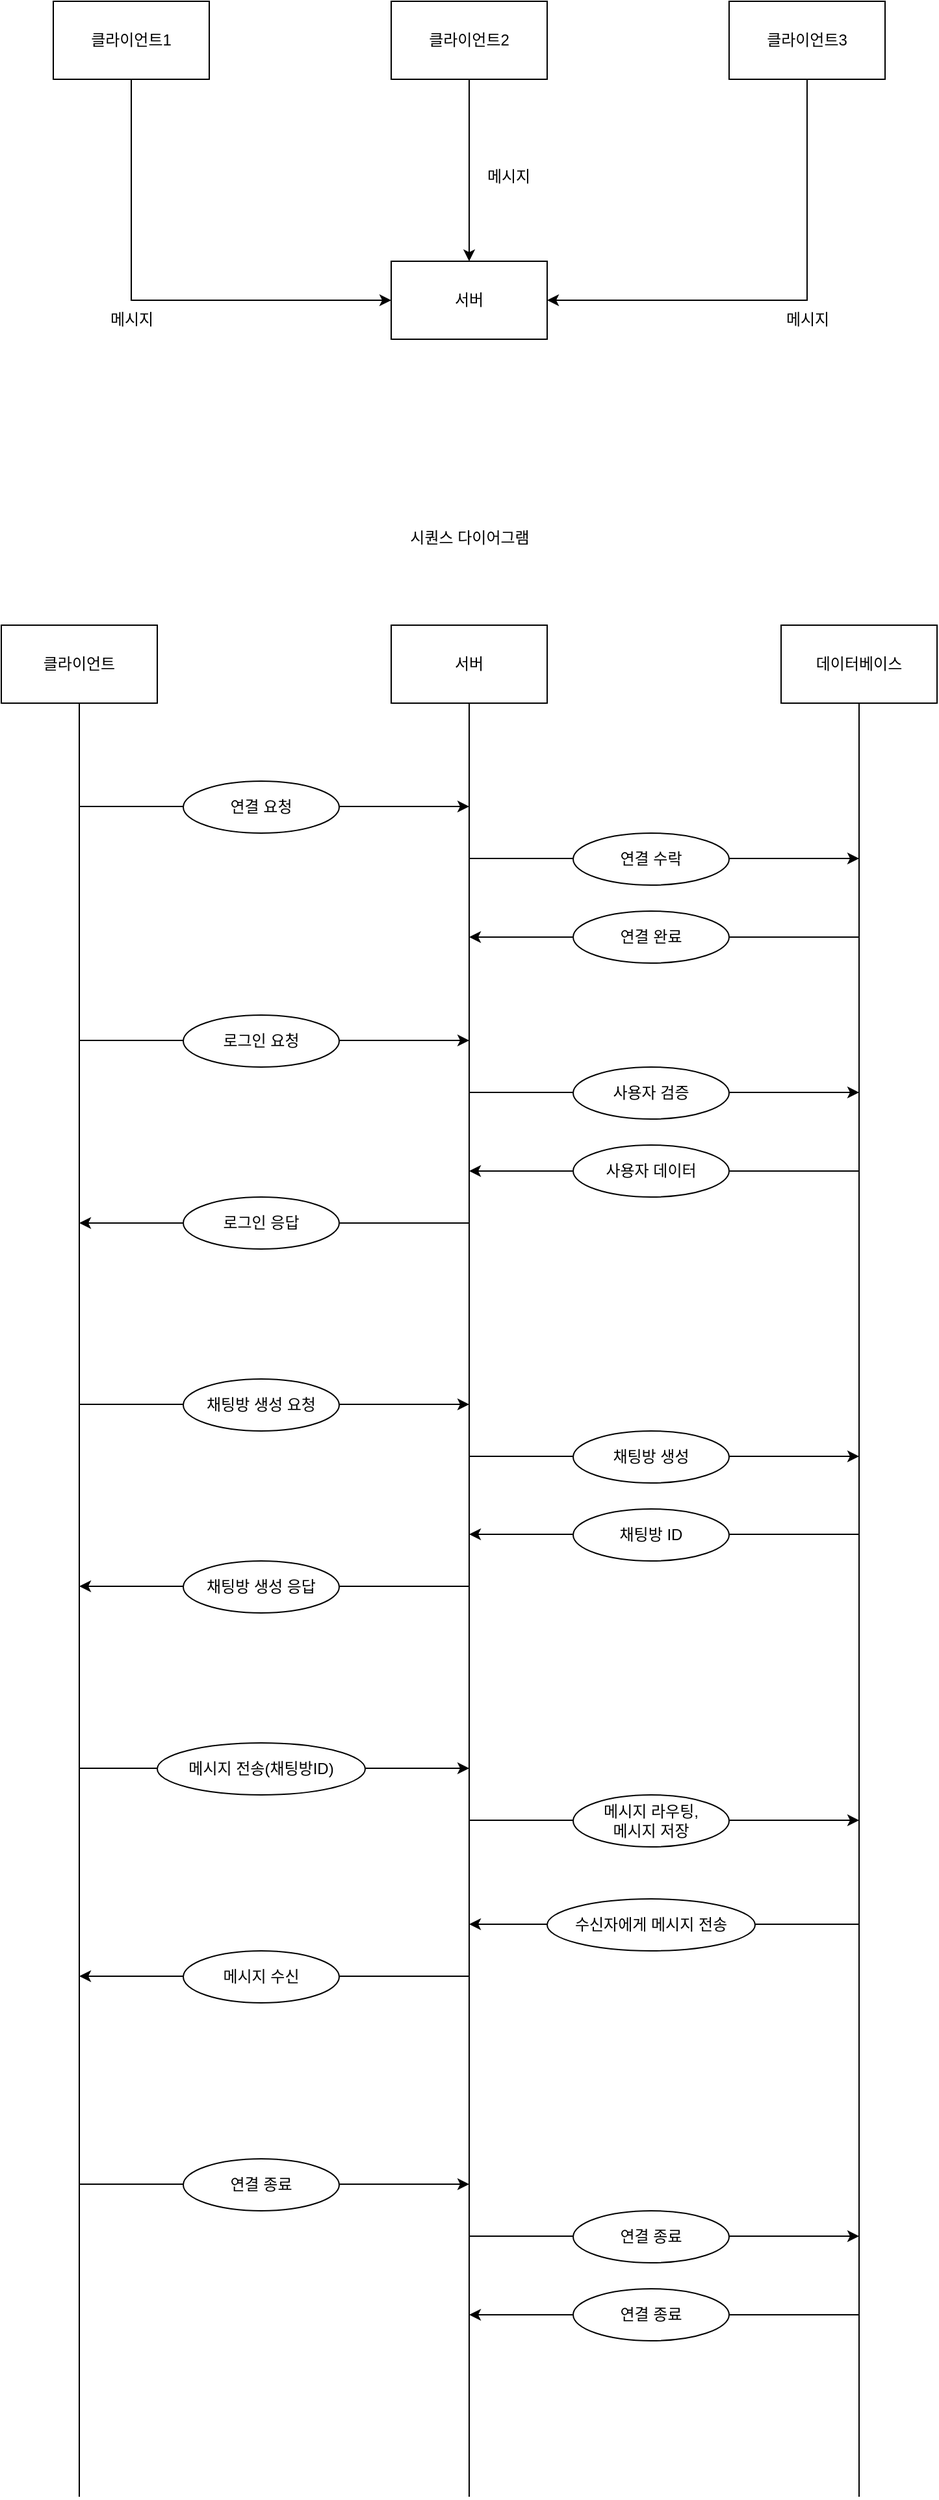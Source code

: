 <mxfile version="24.7.8">
  <diagram name="페이지-1" id="5Nco7DbLIY9qKy2n7g9x">
    <mxGraphModel dx="1434" dy="738" grid="1" gridSize="10" guides="1" tooltips="1" connect="1" arrows="1" fold="1" page="1" pageScale="1" pageWidth="827" pageHeight="1169" math="0" shadow="0">
      <root>
        <mxCell id="0" />
        <mxCell id="1" parent="0" />
        <mxCell id="mQip_7yPlVIr9bpcAe75-52" value="" style="endArrow=classic;html=1;rounded=0;" edge="1" parent="1">
          <mxGeometry width="50" height="50" relative="1" as="geometry">
            <mxPoint x="700" y="1860" as="sourcePoint" />
            <mxPoint x="400" y="1860" as="targetPoint" />
          </mxGeometry>
        </mxCell>
        <mxCell id="mQip_7yPlVIr9bpcAe75-17" value="" style="endArrow=classic;html=1;rounded=0;" edge="1" parent="1">
          <mxGeometry width="50" height="50" relative="1" as="geometry">
            <mxPoint x="700" y="800" as="sourcePoint" />
            <mxPoint x="400" y="800" as="targetPoint" />
          </mxGeometry>
        </mxCell>
        <mxCell id="mQip_7yPlVIr9bpcAe75-8" value="" style="endArrow=classic;html=1;rounded=0;" edge="1" parent="1">
          <mxGeometry width="50" height="50" relative="1" as="geometry">
            <mxPoint x="100" y="699.5" as="sourcePoint" />
            <mxPoint x="400" y="699.5" as="targetPoint" />
          </mxGeometry>
        </mxCell>
        <mxCell id="blTJPh1M88m8MIHzCtPk-1" value="서버" style="rounded=0;whiteSpace=wrap;html=1;" parent="1" vertex="1">
          <mxGeometry x="340" y="280" width="120" height="60" as="geometry" />
        </mxCell>
        <mxCell id="blTJPh1M88m8MIHzCtPk-5" style="edgeStyle=orthogonalEdgeStyle;rounded=0;orthogonalLoop=1;jettySize=auto;html=1;exitX=0.5;exitY=1;exitDx=0;exitDy=0;entryX=0;entryY=0.5;entryDx=0;entryDy=0;" parent="1" source="blTJPh1M88m8MIHzCtPk-2" target="blTJPh1M88m8MIHzCtPk-1" edge="1">
          <mxGeometry relative="1" as="geometry" />
        </mxCell>
        <mxCell id="blTJPh1M88m8MIHzCtPk-2" value="클라이언트1" style="rounded=0;whiteSpace=wrap;html=1;" parent="1" vertex="1">
          <mxGeometry x="80" y="80" width="120" height="60" as="geometry" />
        </mxCell>
        <mxCell id="blTJPh1M88m8MIHzCtPk-6" style="edgeStyle=orthogonalEdgeStyle;rounded=0;orthogonalLoop=1;jettySize=auto;html=1;exitX=0.5;exitY=1;exitDx=0;exitDy=0;entryX=0.5;entryY=0;entryDx=0;entryDy=0;" parent="1" source="blTJPh1M88m8MIHzCtPk-3" target="blTJPh1M88m8MIHzCtPk-1" edge="1">
          <mxGeometry relative="1" as="geometry" />
        </mxCell>
        <mxCell id="blTJPh1M88m8MIHzCtPk-3" value="클라이언트2" style="rounded=0;whiteSpace=wrap;html=1;" parent="1" vertex="1">
          <mxGeometry x="340" y="80" width="120" height="60" as="geometry" />
        </mxCell>
        <mxCell id="blTJPh1M88m8MIHzCtPk-7" style="edgeStyle=orthogonalEdgeStyle;rounded=0;orthogonalLoop=1;jettySize=auto;html=1;exitX=0.5;exitY=1;exitDx=0;exitDy=0;entryX=1;entryY=0.5;entryDx=0;entryDy=0;" parent="1" source="blTJPh1M88m8MIHzCtPk-4" target="blTJPh1M88m8MIHzCtPk-1" edge="1">
          <mxGeometry relative="1" as="geometry" />
        </mxCell>
        <mxCell id="blTJPh1M88m8MIHzCtPk-4" value="클라이언트3" style="rounded=0;whiteSpace=wrap;html=1;" parent="1" vertex="1">
          <mxGeometry x="600" y="80" width="120" height="60" as="geometry" />
        </mxCell>
        <mxCell id="blTJPh1M88m8MIHzCtPk-13" value="메시지" style="text;html=1;align=center;verticalAlign=middle;resizable=0;points=[];autosize=1;strokeColor=none;fillColor=none;" parent="1" vertex="1">
          <mxGeometry x="630" y="310" width="60" height="30" as="geometry" />
        </mxCell>
        <mxCell id="blTJPh1M88m8MIHzCtPk-14" value="메시지" style="text;html=1;align=center;verticalAlign=middle;resizable=0;points=[];autosize=1;strokeColor=none;fillColor=none;" parent="1" vertex="1">
          <mxGeometry x="110" y="310" width="60" height="30" as="geometry" />
        </mxCell>
        <mxCell id="blTJPh1M88m8MIHzCtPk-15" value="메시지" style="text;html=1;align=center;verticalAlign=middle;resizable=0;points=[];autosize=1;strokeColor=none;fillColor=none;" parent="1" vertex="1">
          <mxGeometry x="400" y="200" width="60" height="30" as="geometry" />
        </mxCell>
        <mxCell id="mQip_7yPlVIr9bpcAe75-1" value="클라이언트" style="rounded=0;whiteSpace=wrap;html=1;" vertex="1" parent="1">
          <mxGeometry x="40" y="560" width="120" height="60" as="geometry" />
        </mxCell>
        <mxCell id="mQip_7yPlVIr9bpcAe75-2" value="데이터베이스" style="rounded=0;whiteSpace=wrap;html=1;" vertex="1" parent="1">
          <mxGeometry x="640" y="560" width="120" height="60" as="geometry" />
        </mxCell>
        <mxCell id="mQip_7yPlVIr9bpcAe75-3" value="서버" style="rounded=0;whiteSpace=wrap;html=1;" vertex="1" parent="1">
          <mxGeometry x="340" y="560" width="120" height="60" as="geometry" />
        </mxCell>
        <mxCell id="mQip_7yPlVIr9bpcAe75-4" value="시퀀스 다이어그램" style="text;html=1;align=center;verticalAlign=middle;resizable=0;points=[];autosize=1;strokeColor=none;fillColor=none;" vertex="1" parent="1">
          <mxGeometry x="340" y="478" width="120" height="30" as="geometry" />
        </mxCell>
        <mxCell id="mQip_7yPlVIr9bpcAe75-5" value="" style="endArrow=none;html=1;rounded=0;entryX=0.5;entryY=1;entryDx=0;entryDy=0;" edge="1" parent="1" target="mQip_7yPlVIr9bpcAe75-1">
          <mxGeometry width="50" height="50" relative="1" as="geometry">
            <mxPoint x="100" y="2000" as="sourcePoint" />
            <mxPoint x="440" y="760" as="targetPoint" />
          </mxGeometry>
        </mxCell>
        <mxCell id="mQip_7yPlVIr9bpcAe75-6" value="" style="endArrow=none;html=1;rounded=0;entryX=0.5;entryY=1;entryDx=0;entryDy=0;" edge="1" parent="1" target="mQip_7yPlVIr9bpcAe75-3">
          <mxGeometry width="50" height="50" relative="1" as="geometry">
            <mxPoint x="400" y="2000" as="sourcePoint" />
            <mxPoint x="440" y="670" as="targetPoint" />
          </mxGeometry>
        </mxCell>
        <mxCell id="mQip_7yPlVIr9bpcAe75-7" value="" style="endArrow=none;html=1;rounded=0;entryX=0.5;entryY=1;entryDx=0;entryDy=0;" edge="1" parent="1" target="mQip_7yPlVIr9bpcAe75-2">
          <mxGeometry width="50" height="50" relative="1" as="geometry">
            <mxPoint x="700" y="2000" as="sourcePoint" />
            <mxPoint x="670" y="670" as="targetPoint" />
          </mxGeometry>
        </mxCell>
        <mxCell id="mQip_7yPlVIr9bpcAe75-12" value="연결 요청" style="ellipse;whiteSpace=wrap;html=1;" vertex="1" parent="1">
          <mxGeometry x="180" y="680" width="120" height="40" as="geometry" />
        </mxCell>
        <mxCell id="mQip_7yPlVIr9bpcAe75-14" value="" style="endArrow=classic;html=1;rounded=0;" edge="1" parent="1">
          <mxGeometry width="50" height="50" relative="1" as="geometry">
            <mxPoint x="400" y="739.5" as="sourcePoint" />
            <mxPoint x="700" y="739.5" as="targetPoint" />
          </mxGeometry>
        </mxCell>
        <mxCell id="mQip_7yPlVIr9bpcAe75-15" value="연결 수락" style="ellipse;whiteSpace=wrap;html=1;" vertex="1" parent="1">
          <mxGeometry x="480" y="720" width="120" height="40" as="geometry" />
        </mxCell>
        <mxCell id="mQip_7yPlVIr9bpcAe75-16" value="연결 완료" style="ellipse;whiteSpace=wrap;html=1;" vertex="1" parent="1">
          <mxGeometry x="480" y="780" width="120" height="40" as="geometry" />
        </mxCell>
        <mxCell id="mQip_7yPlVIr9bpcAe75-21" value="" style="endArrow=classic;html=1;rounded=0;" edge="1" parent="1">
          <mxGeometry width="50" height="50" relative="1" as="geometry">
            <mxPoint x="100" y="879.5" as="sourcePoint" />
            <mxPoint x="400" y="879.5" as="targetPoint" />
          </mxGeometry>
        </mxCell>
        <mxCell id="mQip_7yPlVIr9bpcAe75-22" value="로그인 요청" style="ellipse;whiteSpace=wrap;html=1;" vertex="1" parent="1">
          <mxGeometry x="180" y="860" width="120" height="40" as="geometry" />
        </mxCell>
        <mxCell id="mQip_7yPlVIr9bpcAe75-23" value="" style="endArrow=classic;html=1;rounded=0;" edge="1" parent="1">
          <mxGeometry width="50" height="50" relative="1" as="geometry">
            <mxPoint x="400" y="919.5" as="sourcePoint" />
            <mxPoint x="700" y="919.5" as="targetPoint" />
          </mxGeometry>
        </mxCell>
        <mxCell id="mQip_7yPlVIr9bpcAe75-24" value="사용자 검증" style="ellipse;whiteSpace=wrap;html=1;" vertex="1" parent="1">
          <mxGeometry x="480" y="900" width="120" height="40" as="geometry" />
        </mxCell>
        <mxCell id="mQip_7yPlVIr9bpcAe75-25" value="" style="endArrow=classic;html=1;rounded=0;" edge="1" parent="1">
          <mxGeometry width="50" height="50" relative="1" as="geometry">
            <mxPoint x="700" y="980" as="sourcePoint" />
            <mxPoint x="400" y="980" as="targetPoint" />
          </mxGeometry>
        </mxCell>
        <mxCell id="mQip_7yPlVIr9bpcAe75-26" value="사용자 데이터" style="ellipse;whiteSpace=wrap;html=1;" vertex="1" parent="1">
          <mxGeometry x="480" y="960" width="120" height="40" as="geometry" />
        </mxCell>
        <mxCell id="mQip_7yPlVIr9bpcAe75-27" value="" style="endArrow=classic;html=1;rounded=0;" edge="1" parent="1">
          <mxGeometry width="50" height="50" relative="1" as="geometry">
            <mxPoint x="400" y="1020" as="sourcePoint" />
            <mxPoint x="100" y="1020" as="targetPoint" />
          </mxGeometry>
        </mxCell>
        <mxCell id="mQip_7yPlVIr9bpcAe75-28" value="로그인 응답" style="ellipse;whiteSpace=wrap;html=1;" vertex="1" parent="1">
          <mxGeometry x="180" y="1000" width="120" height="40" as="geometry" />
        </mxCell>
        <mxCell id="mQip_7yPlVIr9bpcAe75-29" value="" style="endArrow=classic;html=1;rounded=0;" edge="1" parent="1">
          <mxGeometry width="50" height="50" relative="1" as="geometry">
            <mxPoint x="100" y="1159.5" as="sourcePoint" />
            <mxPoint x="400" y="1159.5" as="targetPoint" />
          </mxGeometry>
        </mxCell>
        <mxCell id="mQip_7yPlVIr9bpcAe75-30" value="채팅방 생성 요청" style="ellipse;whiteSpace=wrap;html=1;" vertex="1" parent="1">
          <mxGeometry x="180" y="1140" width="120" height="40" as="geometry" />
        </mxCell>
        <mxCell id="mQip_7yPlVIr9bpcAe75-31" value="" style="endArrow=classic;html=1;rounded=0;" edge="1" parent="1">
          <mxGeometry width="50" height="50" relative="1" as="geometry">
            <mxPoint x="400" y="1199.5" as="sourcePoint" />
            <mxPoint x="700" y="1199.5" as="targetPoint" />
          </mxGeometry>
        </mxCell>
        <mxCell id="mQip_7yPlVIr9bpcAe75-33" value="Text" style="edgeLabel;html=1;align=center;verticalAlign=middle;resizable=0;points=[];" vertex="1" connectable="0" parent="mQip_7yPlVIr9bpcAe75-31">
          <mxGeometry x="-0.027" y="-3" relative="1" as="geometry">
            <mxPoint y="1" as="offset" />
          </mxGeometry>
        </mxCell>
        <mxCell id="mQip_7yPlVIr9bpcAe75-32" value="채팅방 생성" style="ellipse;whiteSpace=wrap;html=1;" vertex="1" parent="1">
          <mxGeometry x="480" y="1180" width="120" height="40" as="geometry" />
        </mxCell>
        <mxCell id="mQip_7yPlVIr9bpcAe75-34" value="" style="endArrow=classic;html=1;rounded=0;" edge="1" parent="1">
          <mxGeometry width="50" height="50" relative="1" as="geometry">
            <mxPoint x="700" y="1259.5" as="sourcePoint" />
            <mxPoint x="400" y="1259.5" as="targetPoint" />
          </mxGeometry>
        </mxCell>
        <mxCell id="mQip_7yPlVIr9bpcAe75-35" value="채팅방 ID" style="ellipse;whiteSpace=wrap;html=1;" vertex="1" parent="1">
          <mxGeometry x="480" y="1240" width="120" height="40" as="geometry" />
        </mxCell>
        <mxCell id="mQip_7yPlVIr9bpcAe75-37" value="" style="endArrow=classic;html=1;rounded=0;" edge="1" parent="1">
          <mxGeometry width="50" height="50" relative="1" as="geometry">
            <mxPoint x="400" y="1299.5" as="sourcePoint" />
            <mxPoint x="100" y="1299.5" as="targetPoint" />
          </mxGeometry>
        </mxCell>
        <mxCell id="mQip_7yPlVIr9bpcAe75-38" value="채팅방 생성 응답" style="ellipse;whiteSpace=wrap;html=1;" vertex="1" parent="1">
          <mxGeometry x="180" y="1280" width="120" height="40" as="geometry" />
        </mxCell>
        <mxCell id="mQip_7yPlVIr9bpcAe75-39" value="" style="endArrow=classic;html=1;rounded=0;" edge="1" parent="1">
          <mxGeometry width="50" height="50" relative="1" as="geometry">
            <mxPoint x="100" y="1439.5" as="sourcePoint" />
            <mxPoint x="400" y="1439.5" as="targetPoint" />
          </mxGeometry>
        </mxCell>
        <mxCell id="mQip_7yPlVIr9bpcAe75-40" value="메시지 전송(채팅방ID)" style="ellipse;whiteSpace=wrap;html=1;" vertex="1" parent="1">
          <mxGeometry x="160" y="1420" width="160" height="40" as="geometry" />
        </mxCell>
        <mxCell id="mQip_7yPlVIr9bpcAe75-41" value="" style="endArrow=classic;html=1;rounded=0;" edge="1" parent="1">
          <mxGeometry width="50" height="50" relative="1" as="geometry">
            <mxPoint x="400" y="1479.5" as="sourcePoint" />
            <mxPoint x="700" y="1479.5" as="targetPoint" />
          </mxGeometry>
        </mxCell>
        <mxCell id="mQip_7yPlVIr9bpcAe75-42" value="메시지 라우팅,&lt;div&gt;메시지 저장&lt;/div&gt;" style="ellipse;whiteSpace=wrap;html=1;" vertex="1" parent="1">
          <mxGeometry x="480" y="1460" width="120" height="40" as="geometry" />
        </mxCell>
        <mxCell id="mQip_7yPlVIr9bpcAe75-43" value="" style="endArrow=classic;html=1;rounded=0;" edge="1" parent="1">
          <mxGeometry width="50" height="50" relative="1" as="geometry">
            <mxPoint x="700" y="1559.5" as="sourcePoint" />
            <mxPoint x="400" y="1559.5" as="targetPoint" />
          </mxGeometry>
        </mxCell>
        <mxCell id="mQip_7yPlVIr9bpcAe75-44" value="수신자에게 메시지 전송" style="ellipse;whiteSpace=wrap;html=1;" vertex="1" parent="1">
          <mxGeometry x="460" y="1540" width="160" height="40" as="geometry" />
        </mxCell>
        <mxCell id="mQip_7yPlVIr9bpcAe75-45" value="" style="endArrow=classic;html=1;rounded=0;" edge="1" parent="1">
          <mxGeometry width="50" height="50" relative="1" as="geometry">
            <mxPoint x="400" y="1599.5" as="sourcePoint" />
            <mxPoint x="100" y="1599.5" as="targetPoint" />
          </mxGeometry>
        </mxCell>
        <mxCell id="mQip_7yPlVIr9bpcAe75-46" value="메시지 수신" style="ellipse;whiteSpace=wrap;html=1;" vertex="1" parent="1">
          <mxGeometry x="180" y="1580" width="120" height="40" as="geometry" />
        </mxCell>
        <mxCell id="mQip_7yPlVIr9bpcAe75-47" value="" style="endArrow=classic;html=1;rounded=0;" edge="1" parent="1">
          <mxGeometry width="50" height="50" relative="1" as="geometry">
            <mxPoint x="100" y="1759.5" as="sourcePoint" />
            <mxPoint x="400" y="1759.5" as="targetPoint" />
          </mxGeometry>
        </mxCell>
        <mxCell id="mQip_7yPlVIr9bpcAe75-48" value="연결 종료" style="ellipse;whiteSpace=wrap;html=1;" vertex="1" parent="1">
          <mxGeometry x="180" y="1740" width="120" height="40" as="geometry" />
        </mxCell>
        <mxCell id="mQip_7yPlVIr9bpcAe75-49" value="" style="endArrow=classic;html=1;rounded=0;" edge="1" parent="1">
          <mxGeometry width="50" height="50" relative="1" as="geometry">
            <mxPoint x="400" y="1799.5" as="sourcePoint" />
            <mxPoint x="700" y="1799.5" as="targetPoint" />
          </mxGeometry>
        </mxCell>
        <mxCell id="mQip_7yPlVIr9bpcAe75-50" value="연결 종료" style="ellipse;whiteSpace=wrap;html=1;" vertex="1" parent="1">
          <mxGeometry x="480" y="1780" width="120" height="40" as="geometry" />
        </mxCell>
        <mxCell id="mQip_7yPlVIr9bpcAe75-51" value="연결 종료" style="ellipse;whiteSpace=wrap;html=1;" vertex="1" parent="1">
          <mxGeometry x="480" y="1840" width="120" height="40" as="geometry" />
        </mxCell>
      </root>
    </mxGraphModel>
  </diagram>
</mxfile>
